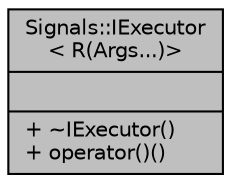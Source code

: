 digraph "Signals::IExecutor&lt; R(Args...)&gt;"
{
 // INTERACTIVE_SVG=YES
  edge [fontname="Helvetica",fontsize="10",labelfontname="Helvetica",labelfontsize="10"];
  node [fontname="Helvetica",fontsize="10",shape=record];
  Node1 [label="{Signals::IExecutor\l\< R(Args...)\>\n||+ ~IExecutor()\l+ operator()()\l}",height=0.2,width=0.4,color="black", fillcolor="grey75", style="filled", fontcolor="black"];
}
